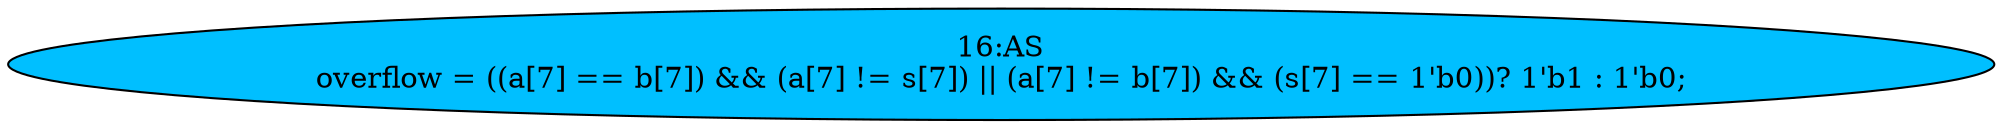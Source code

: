 strict digraph "" {
	node [label="\N"];
	"16:AS"	[ast="<pyverilog.vparser.ast.Assign object at 0x7fd6a0eb7050>",
		def_var="['overflow']",
		fillcolor=deepskyblue,
		label="16:AS
overflow = ((a[7] == b[7]) && (a[7] != s[7]) || (a[7] != b[7]) && (s[7] == 1'b0))? 1'b1 : 1'b0;",
		statements="[]",
		style=filled,
		typ=Assign,
		use_var="['a', 'b', 'a', 's', 'a', 'b', 's']"];
}
